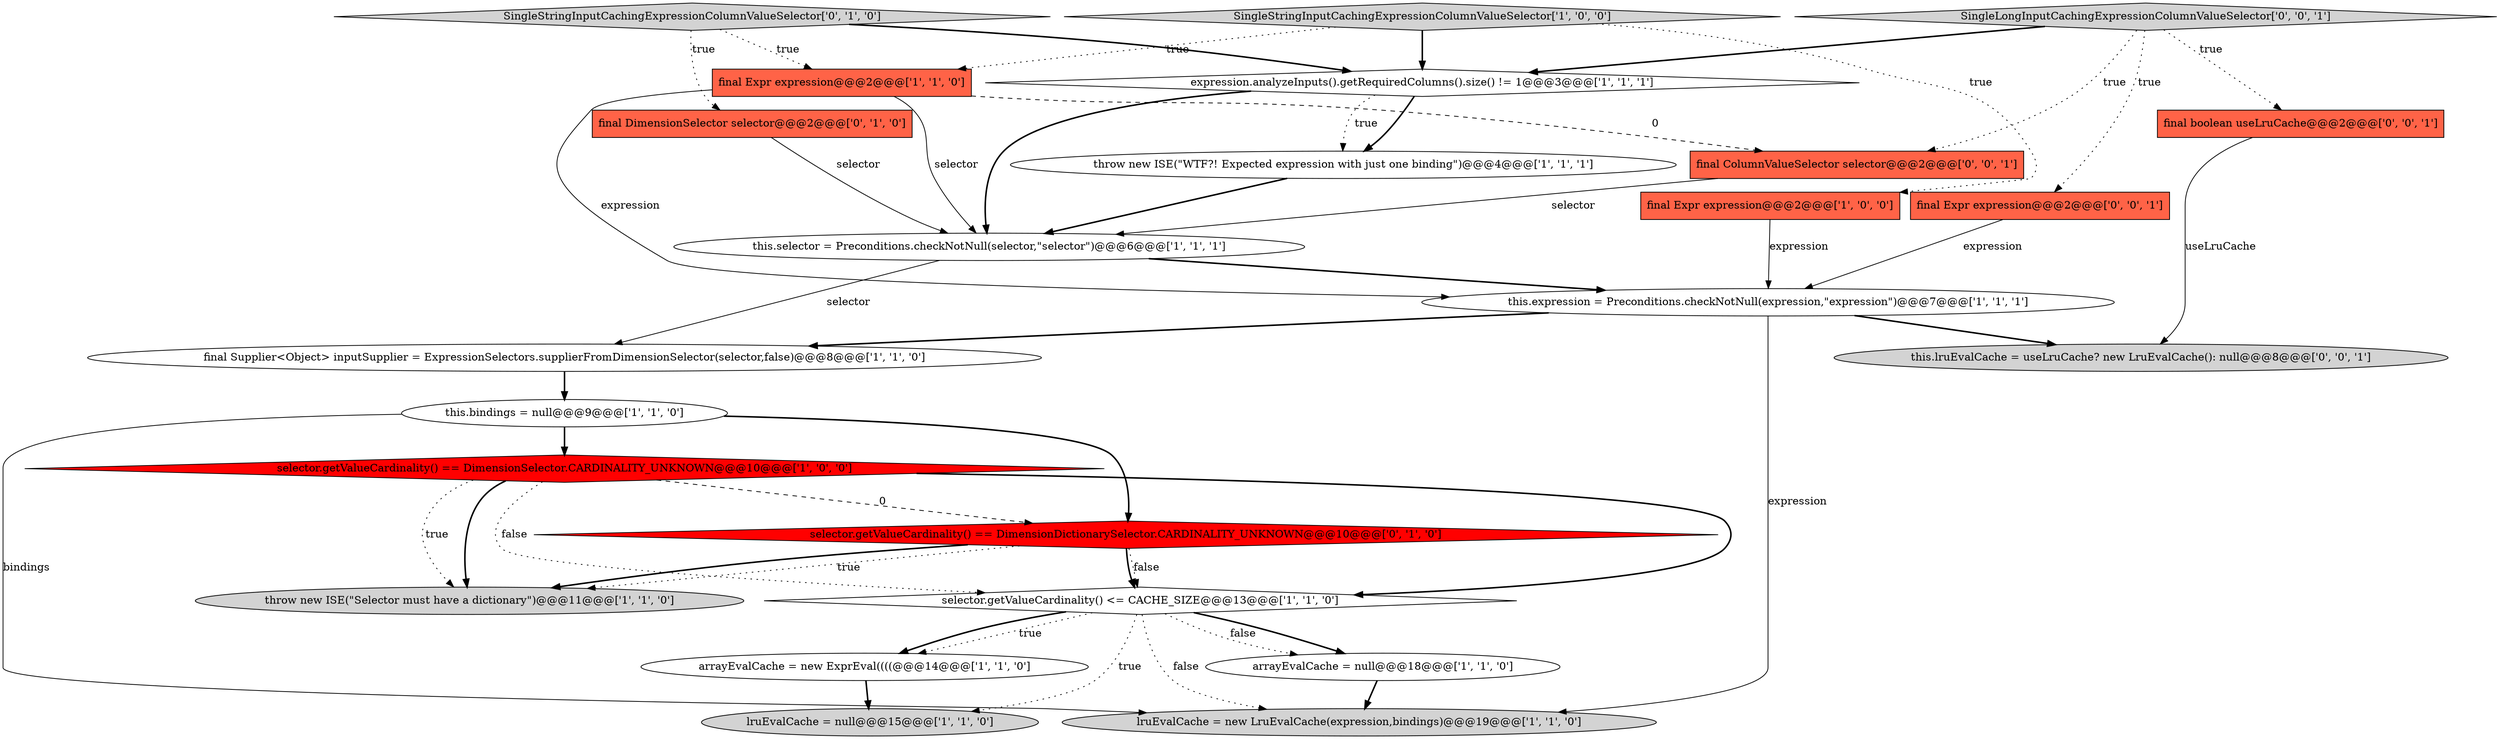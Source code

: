 digraph {
15 [style = filled, label = "lruEvalCache = new LruEvalCache(expression,bindings)@@@19@@@['1', '1', '0']", fillcolor = lightgray, shape = ellipse image = "AAA0AAABBB1BBB"];
21 [style = filled, label = "this.lruEvalCache = useLruCache? new LruEvalCache(): null@@@8@@@['0', '0', '1']", fillcolor = lightgray, shape = ellipse image = "AAA0AAABBB3BBB"];
20 [style = filled, label = "SingleLongInputCachingExpressionColumnValueSelector['0', '0', '1']", fillcolor = lightgray, shape = diamond image = "AAA0AAABBB3BBB"];
1 [style = filled, label = "throw new ISE(\"Selector must have a dictionary\")@@@11@@@['1', '1', '0']", fillcolor = lightgray, shape = ellipse image = "AAA0AAABBB1BBB"];
22 [style = filled, label = "final boolean useLruCache@@@2@@@['0', '0', '1']", fillcolor = tomato, shape = box image = "AAA0AAABBB3BBB"];
2 [style = filled, label = "final Expr expression@@@2@@@['1', '0', '0']", fillcolor = tomato, shape = box image = "AAA0AAABBB1BBB"];
6 [style = filled, label = "this.selector = Preconditions.checkNotNull(selector,\"selector\")@@@6@@@['1', '1', '1']", fillcolor = white, shape = ellipse image = "AAA0AAABBB1BBB"];
18 [style = filled, label = "selector.getValueCardinality() == DimensionDictionarySelector.CARDINALITY_UNKNOWN@@@10@@@['0', '1', '0']", fillcolor = red, shape = diamond image = "AAA1AAABBB2BBB"];
4 [style = filled, label = "expression.analyzeInputs().getRequiredColumns().size() != 1@@@3@@@['1', '1', '1']", fillcolor = white, shape = diamond image = "AAA0AAABBB1BBB"];
11 [style = filled, label = "final Expr expression@@@2@@@['1', '1', '0']", fillcolor = tomato, shape = box image = "AAA0AAABBB1BBB"];
10 [style = filled, label = "arrayEvalCache = null@@@18@@@['1', '1', '0']", fillcolor = white, shape = ellipse image = "AAA0AAABBB1BBB"];
0 [style = filled, label = "selector.getValueCardinality() <= CACHE_SIZE@@@13@@@['1', '1', '0']", fillcolor = white, shape = diamond image = "AAA0AAABBB1BBB"];
19 [style = filled, label = "final Expr expression@@@2@@@['0', '0', '1']", fillcolor = tomato, shape = box image = "AAA0AAABBB3BBB"];
13 [style = filled, label = "arrayEvalCache = new ExprEval((((@@@14@@@['1', '1', '0']", fillcolor = white, shape = ellipse image = "AAA0AAABBB1BBB"];
14 [style = filled, label = "final Supplier<Object> inputSupplier = ExpressionSelectors.supplierFromDimensionSelector(selector,false)@@@8@@@['1', '1', '0']", fillcolor = white, shape = ellipse image = "AAA0AAABBB1BBB"];
9 [style = filled, label = "this.expression = Preconditions.checkNotNull(expression,\"expression\")@@@7@@@['1', '1', '1']", fillcolor = white, shape = ellipse image = "AAA0AAABBB1BBB"];
16 [style = filled, label = "final DimensionSelector selector@@@2@@@['0', '1', '0']", fillcolor = tomato, shape = box image = "AAA0AAABBB2BBB"];
7 [style = filled, label = "this.bindings = null@@@9@@@['1', '1', '0']", fillcolor = white, shape = ellipse image = "AAA0AAABBB1BBB"];
17 [style = filled, label = "SingleStringInputCachingExpressionColumnValueSelector['0', '1', '0']", fillcolor = lightgray, shape = diamond image = "AAA0AAABBB2BBB"];
8 [style = filled, label = "selector.getValueCardinality() == DimensionSelector.CARDINALITY_UNKNOWN@@@10@@@['1', '0', '0']", fillcolor = red, shape = diamond image = "AAA1AAABBB1BBB"];
3 [style = filled, label = "throw new ISE(\"WTF?! Expected expression with just one binding\")@@@4@@@['1', '1', '1']", fillcolor = white, shape = ellipse image = "AAA0AAABBB1BBB"];
5 [style = filled, label = "lruEvalCache = null@@@15@@@['1', '1', '0']", fillcolor = lightgray, shape = ellipse image = "AAA0AAABBB1BBB"];
23 [style = filled, label = "final ColumnValueSelector selector@@@2@@@['0', '0', '1']", fillcolor = tomato, shape = box image = "AAA0AAABBB3BBB"];
12 [style = filled, label = "SingleStringInputCachingExpressionColumnValueSelector['1', '0', '0']", fillcolor = lightgray, shape = diamond image = "AAA0AAABBB1BBB"];
19->9 [style = solid, label="expression"];
4->3 [style = bold, label=""];
0->5 [style = dotted, label="true"];
0->13 [style = dotted, label="true"];
10->15 [style = bold, label=""];
0->13 [style = bold, label=""];
4->6 [style = bold, label=""];
18->1 [style = dotted, label="true"];
16->6 [style = solid, label="selector"];
12->2 [style = dotted, label="true"];
2->9 [style = solid, label="expression"];
3->6 [style = bold, label=""];
11->23 [style = dashed, label="0"];
18->0 [style = dotted, label="false"];
7->8 [style = bold, label=""];
20->4 [style = bold, label=""];
14->7 [style = bold, label=""];
12->11 [style = dotted, label="true"];
17->16 [style = dotted, label="true"];
8->0 [style = bold, label=""];
23->6 [style = solid, label="selector"];
8->1 [style = dotted, label="true"];
8->1 [style = bold, label=""];
0->10 [style = bold, label=""];
4->3 [style = dotted, label="true"];
7->15 [style = solid, label="bindings"];
0->15 [style = dotted, label="false"];
11->6 [style = solid, label="selector"];
12->4 [style = bold, label=""];
18->1 [style = bold, label=""];
9->15 [style = solid, label="expression"];
11->9 [style = solid, label="expression"];
20->23 [style = dotted, label="true"];
9->21 [style = bold, label=""];
9->14 [style = bold, label=""];
13->5 [style = bold, label=""];
7->18 [style = bold, label=""];
8->18 [style = dashed, label="0"];
20->19 [style = dotted, label="true"];
20->22 [style = dotted, label="true"];
6->9 [style = bold, label=""];
22->21 [style = solid, label="useLruCache"];
8->0 [style = dotted, label="false"];
6->14 [style = solid, label="selector"];
18->0 [style = bold, label=""];
17->4 [style = bold, label=""];
17->11 [style = dotted, label="true"];
0->10 [style = dotted, label="false"];
}
